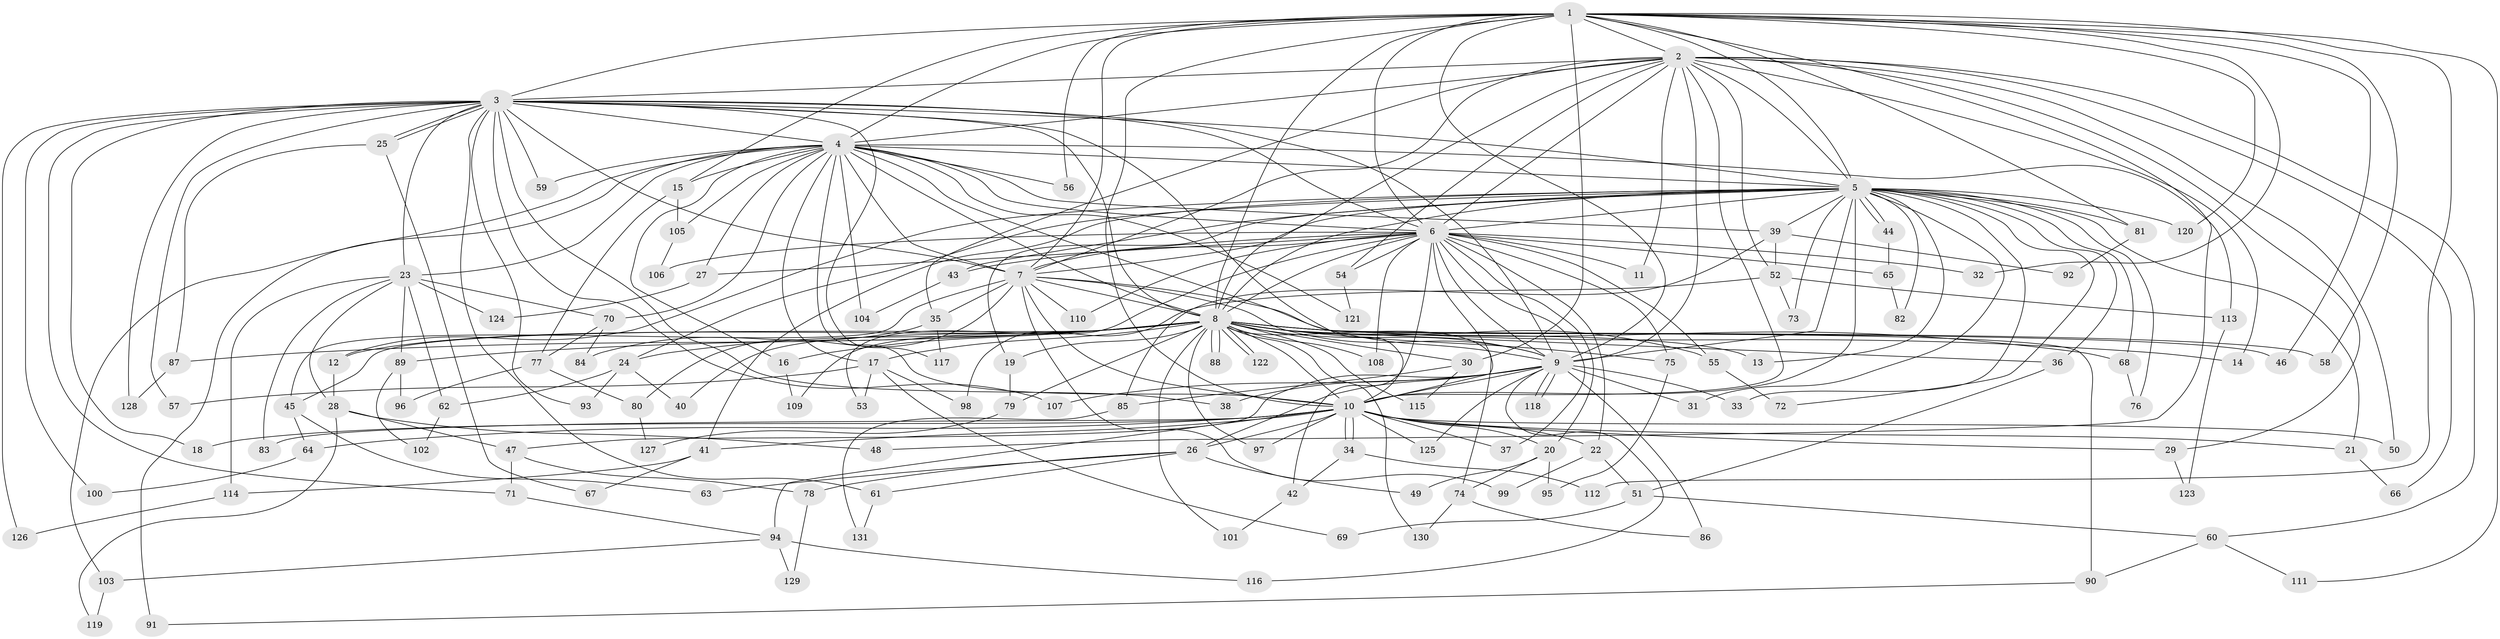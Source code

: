 // coarse degree distribution, {22: 0.015151515151515152, 15: 0.015151515151515152, 21: 0.015151515151515152, 18: 0.015151515151515152, 20: 0.030303030303030304, 13: 0.015151515151515152, 16: 0.015151515151515152, 17: 0.015151515151515152, 19: 0.015151515151515152, 2: 0.4090909090909091, 3: 0.18181818181818182, 5: 0.045454545454545456, 9: 0.015151515151515152, 8: 0.045454545454545456, 6: 0.045454545454545456, 4: 0.09090909090909091, 1: 0.015151515151515152}
// Generated by graph-tools (version 1.1) at 2025/49/03/04/25 22:49:35]
// undirected, 131 vertices, 287 edges
graph export_dot {
  node [color=gray90,style=filled];
  1;
  2;
  3;
  4;
  5;
  6;
  7;
  8;
  9;
  10;
  11;
  12;
  13;
  14;
  15;
  16;
  17;
  18;
  19;
  20;
  21;
  22;
  23;
  24;
  25;
  26;
  27;
  28;
  29;
  30;
  31;
  32;
  33;
  34;
  35;
  36;
  37;
  38;
  39;
  40;
  41;
  42;
  43;
  44;
  45;
  46;
  47;
  48;
  49;
  50;
  51;
  52;
  53;
  54;
  55;
  56;
  57;
  58;
  59;
  60;
  61;
  62;
  63;
  64;
  65;
  66;
  67;
  68;
  69;
  70;
  71;
  72;
  73;
  74;
  75;
  76;
  77;
  78;
  79;
  80;
  81;
  82;
  83;
  84;
  85;
  86;
  87;
  88;
  89;
  90;
  91;
  92;
  93;
  94;
  95;
  96;
  97;
  98;
  99;
  100;
  101;
  102;
  103;
  104;
  105;
  106;
  107;
  108;
  109;
  110;
  111;
  112;
  113;
  114;
  115;
  116;
  117;
  118;
  119;
  120;
  121;
  122;
  123;
  124;
  125;
  126;
  127;
  128;
  129;
  130;
  131;
  1 -- 2;
  1 -- 3;
  1 -- 4;
  1 -- 5;
  1 -- 6;
  1 -- 7;
  1 -- 8;
  1 -- 9;
  1 -- 10;
  1 -- 15;
  1 -- 30;
  1 -- 32;
  1 -- 46;
  1 -- 48;
  1 -- 56;
  1 -- 58;
  1 -- 81;
  1 -- 111;
  1 -- 112;
  1 -- 120;
  2 -- 3;
  2 -- 4;
  2 -- 5;
  2 -- 6;
  2 -- 7;
  2 -- 8;
  2 -- 9;
  2 -- 10;
  2 -- 11;
  2 -- 14;
  2 -- 29;
  2 -- 35;
  2 -- 50;
  2 -- 52;
  2 -- 54;
  2 -- 60;
  2 -- 66;
  3 -- 4;
  3 -- 5;
  3 -- 6;
  3 -- 7;
  3 -- 8;
  3 -- 9;
  3 -- 10;
  3 -- 18;
  3 -- 23;
  3 -- 25;
  3 -- 25;
  3 -- 38;
  3 -- 57;
  3 -- 59;
  3 -- 61;
  3 -- 71;
  3 -- 93;
  3 -- 100;
  3 -- 107;
  3 -- 117;
  3 -- 126;
  3 -- 128;
  4 -- 5;
  4 -- 6;
  4 -- 7;
  4 -- 8;
  4 -- 9;
  4 -- 10;
  4 -- 15;
  4 -- 16;
  4 -- 17;
  4 -- 23;
  4 -- 27;
  4 -- 39;
  4 -- 56;
  4 -- 59;
  4 -- 70;
  4 -- 91;
  4 -- 103;
  4 -- 104;
  4 -- 105;
  4 -- 113;
  4 -- 121;
  5 -- 6;
  5 -- 7;
  5 -- 8;
  5 -- 9;
  5 -- 10;
  5 -- 12;
  5 -- 13;
  5 -- 19;
  5 -- 21;
  5 -- 24;
  5 -- 31;
  5 -- 33;
  5 -- 36;
  5 -- 39;
  5 -- 41;
  5 -- 43;
  5 -- 44;
  5 -- 44;
  5 -- 68;
  5 -- 72;
  5 -- 73;
  5 -- 76;
  5 -- 81;
  5 -- 82;
  5 -- 120;
  6 -- 7;
  6 -- 8;
  6 -- 9;
  6 -- 10;
  6 -- 11;
  6 -- 20;
  6 -- 22;
  6 -- 27;
  6 -- 32;
  6 -- 37;
  6 -- 42;
  6 -- 43;
  6 -- 53;
  6 -- 54;
  6 -- 55;
  6 -- 65;
  6 -- 75;
  6 -- 106;
  6 -- 108;
  6 -- 110;
  7 -- 8;
  7 -- 9;
  7 -- 10;
  7 -- 35;
  7 -- 45;
  7 -- 80;
  7 -- 90;
  7 -- 99;
  7 -- 110;
  8 -- 9;
  8 -- 10;
  8 -- 12;
  8 -- 13;
  8 -- 14;
  8 -- 16;
  8 -- 17;
  8 -- 19;
  8 -- 24;
  8 -- 30;
  8 -- 36;
  8 -- 40;
  8 -- 45;
  8 -- 46;
  8 -- 55;
  8 -- 58;
  8 -- 68;
  8 -- 74;
  8 -- 75;
  8 -- 79;
  8 -- 87;
  8 -- 88;
  8 -- 88;
  8 -- 89;
  8 -- 97;
  8 -- 101;
  8 -- 108;
  8 -- 109;
  8 -- 115;
  8 -- 122;
  8 -- 122;
  8 -- 130;
  9 -- 10;
  9 -- 26;
  9 -- 31;
  9 -- 33;
  9 -- 38;
  9 -- 47;
  9 -- 86;
  9 -- 107;
  9 -- 116;
  9 -- 118;
  9 -- 118;
  9 -- 125;
  10 -- 18;
  10 -- 20;
  10 -- 21;
  10 -- 22;
  10 -- 26;
  10 -- 29;
  10 -- 34;
  10 -- 34;
  10 -- 37;
  10 -- 41;
  10 -- 50;
  10 -- 64;
  10 -- 83;
  10 -- 94;
  10 -- 97;
  10 -- 125;
  12 -- 28;
  15 -- 77;
  15 -- 105;
  16 -- 109;
  17 -- 53;
  17 -- 57;
  17 -- 69;
  17 -- 98;
  19 -- 79;
  20 -- 49;
  20 -- 74;
  20 -- 95;
  21 -- 66;
  22 -- 51;
  22 -- 99;
  23 -- 28;
  23 -- 62;
  23 -- 70;
  23 -- 83;
  23 -- 89;
  23 -- 114;
  23 -- 124;
  24 -- 40;
  24 -- 62;
  24 -- 93;
  25 -- 67;
  25 -- 87;
  26 -- 49;
  26 -- 61;
  26 -- 63;
  26 -- 78;
  27 -- 124;
  28 -- 47;
  28 -- 48;
  28 -- 119;
  29 -- 123;
  30 -- 85;
  30 -- 115;
  34 -- 42;
  34 -- 112;
  35 -- 84;
  35 -- 117;
  36 -- 51;
  39 -- 52;
  39 -- 85;
  39 -- 92;
  41 -- 67;
  41 -- 114;
  42 -- 101;
  43 -- 104;
  44 -- 65;
  45 -- 63;
  45 -- 64;
  47 -- 71;
  47 -- 78;
  51 -- 60;
  51 -- 69;
  52 -- 73;
  52 -- 98;
  52 -- 113;
  54 -- 121;
  55 -- 72;
  60 -- 90;
  60 -- 111;
  61 -- 131;
  62 -- 102;
  64 -- 100;
  65 -- 82;
  68 -- 76;
  70 -- 77;
  70 -- 84;
  71 -- 94;
  74 -- 86;
  74 -- 130;
  75 -- 95;
  77 -- 80;
  77 -- 96;
  78 -- 129;
  79 -- 127;
  80 -- 127;
  81 -- 92;
  85 -- 131;
  87 -- 128;
  89 -- 96;
  89 -- 102;
  90 -- 91;
  94 -- 103;
  94 -- 116;
  94 -- 129;
  103 -- 119;
  105 -- 106;
  113 -- 123;
  114 -- 126;
}
